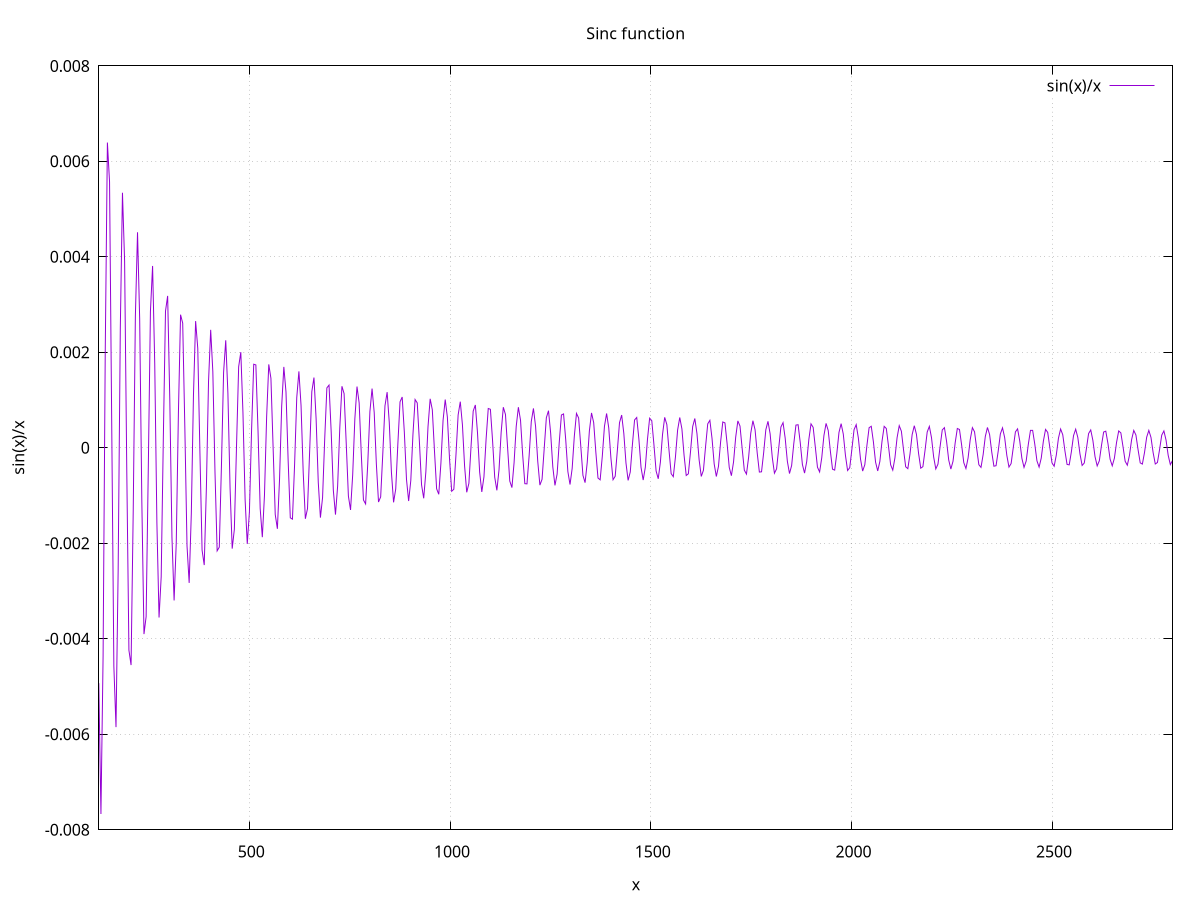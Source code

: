 set xrange [125:2800]
set samples 500
set title "Sinc function"
set xlabel "x"
set ylabel "sin(x)/x"
set border
set grid
plot sin(x)/x